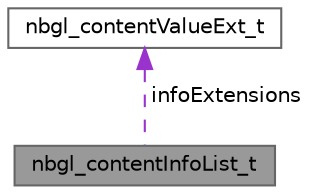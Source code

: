 digraph "nbgl_contentInfoList_t"
{
 // LATEX_PDF_SIZE
  bgcolor="transparent";
  edge [fontname=Helvetica,fontsize=10,labelfontname=Helvetica,labelfontsize=10];
  node [fontname=Helvetica,fontsize=10,shape=box,height=0.2,width=0.4];
  Node1 [label="nbgl_contentInfoList_t",height=0.2,width=0.4,color="gray40", fillcolor="grey60", style="filled", fontcolor="black",tooltip="This structure contains data to build a INFOS_LIST content."];
  Node2 -> Node1 [dir="back",color="darkorchid3",style="dashed",label=" infoExtensions" ];
  Node2 [label="nbgl_contentValueExt_t",height=0.2,width=0.4,color="gray40", fillcolor="white", style="filled",URL="$structnbgl__contentValueExt__t.html",tooltip="This structure contains additions to a tag/value pair, to be able to build a screen to display these ..."];
}

